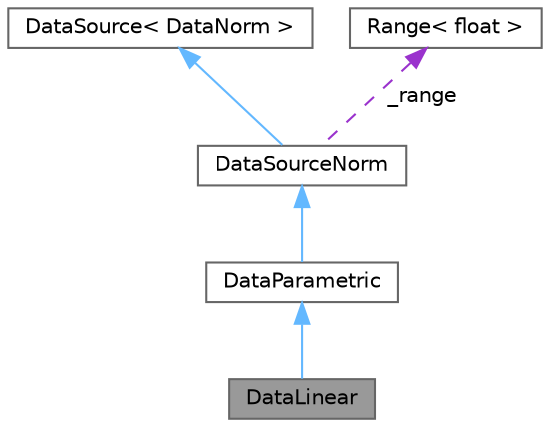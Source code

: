 digraph "DataLinear"
{
 // LATEX_PDF_SIZE
  bgcolor="transparent";
  edge [fontname=Helvetica,fontsize=10,labelfontname=Helvetica,labelfontsize=10];
  node [fontname=Helvetica,fontsize=10,shape=box,height=0.2,width=0.4];
  Node1 [label="DataLinear",height=0.2,width=0.4,color="gray40", fillcolor="grey60", style="filled", fontcolor="black",tooltip="Data source generated from a linear function."];
  Node2 -> Node1 [dir="back",color="steelblue1",style="solid"];
  Node2 [label="DataParametric",height=0.2,width=0.4,color="gray40", fillcolor="white", style="filled",URL="$class_data_parametric.html",tooltip="Interface for generated data sources."];
  Node3 -> Node2 [dir="back",color="steelblue1",style="solid"];
  Node3 [label="DataSourceNorm",height=0.2,width=0.4,color="gray40", fillcolor="white", style="filled",URL="$class_data_source_norm.html",tooltip="Data sources with normalized data points."];
  Node4 -> Node3 [dir="back",color="steelblue1",style="solid"];
  Node4 [label="DataSource\< DataNorm \>",height=0.2,width=0.4,color="gray40", fillcolor="white", style="filled",URL="$class_data_source.html",tooltip=" "];
  Node5 -> Node3 [dir="back",color="darkorchid3",style="dashed",label=" _range" ];
  Node5 [label="Range\< float \>",height=0.2,width=0.4,color="gray40", fillcolor="white", style="filled",URL="$class_range.html",tooltip=" "];
}
